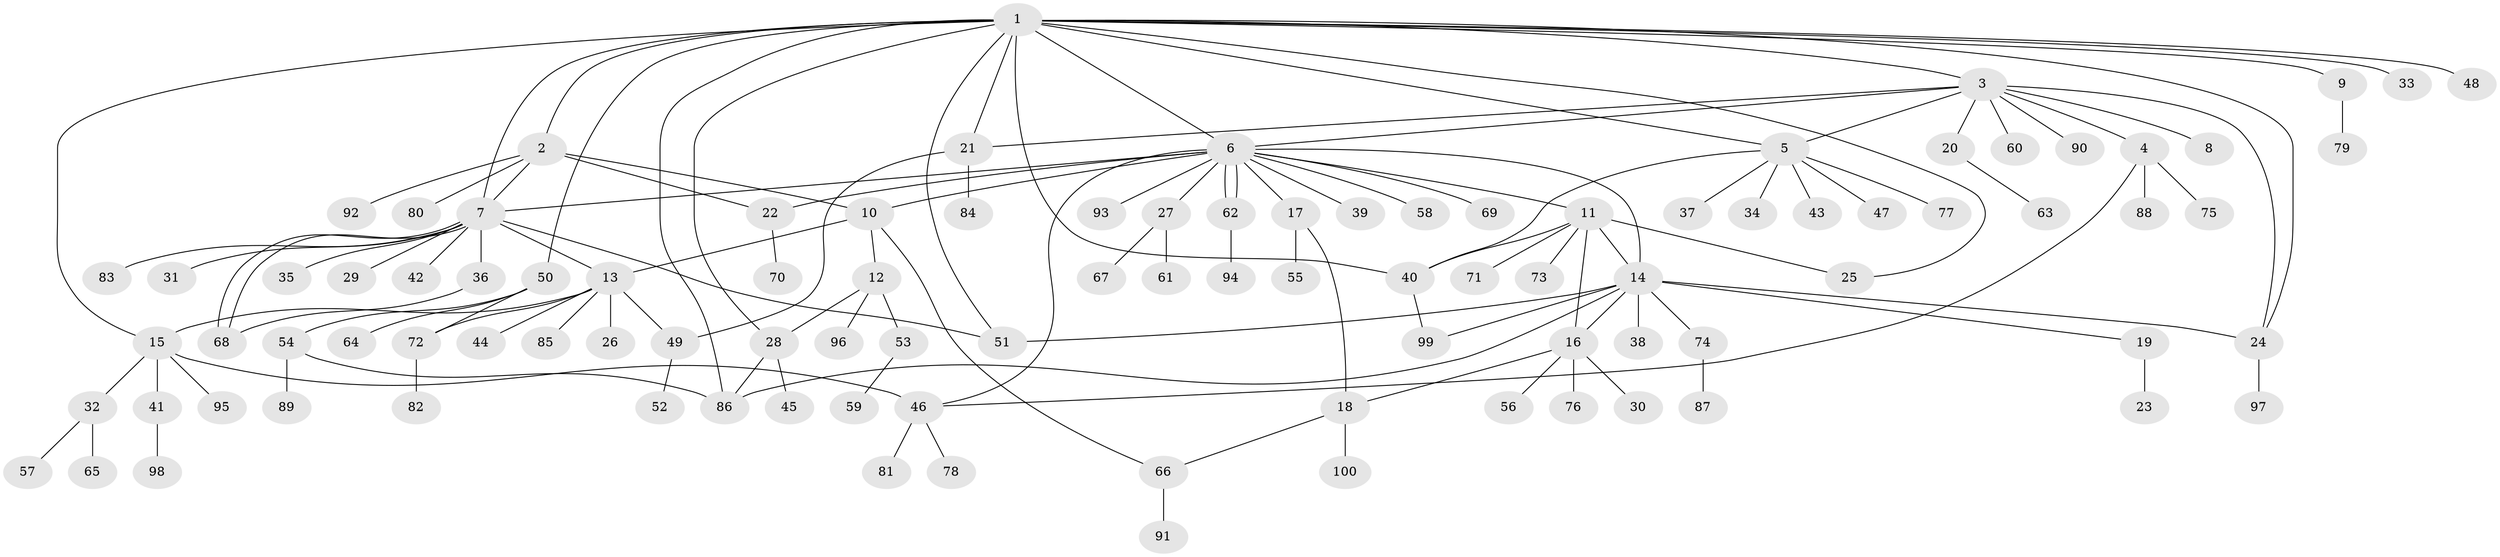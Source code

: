 // coarse degree distribution, {13: 0.03333333333333333, 4: 0.06666666666666667, 9: 0.03333333333333333, 3: 0.13333333333333333, 17: 0.03333333333333333, 8: 0.03333333333333333, 1: 0.5333333333333333, 5: 0.03333333333333333, 2: 0.1}
// Generated by graph-tools (version 1.1) at 2025/18/03/04/25 18:18:13]
// undirected, 100 vertices, 131 edges
graph export_dot {
graph [start="1"]
  node [color=gray90,style=filled];
  1;
  2;
  3;
  4;
  5;
  6;
  7;
  8;
  9;
  10;
  11;
  12;
  13;
  14;
  15;
  16;
  17;
  18;
  19;
  20;
  21;
  22;
  23;
  24;
  25;
  26;
  27;
  28;
  29;
  30;
  31;
  32;
  33;
  34;
  35;
  36;
  37;
  38;
  39;
  40;
  41;
  42;
  43;
  44;
  45;
  46;
  47;
  48;
  49;
  50;
  51;
  52;
  53;
  54;
  55;
  56;
  57;
  58;
  59;
  60;
  61;
  62;
  63;
  64;
  65;
  66;
  67;
  68;
  69;
  70;
  71;
  72;
  73;
  74;
  75;
  76;
  77;
  78;
  79;
  80;
  81;
  82;
  83;
  84;
  85;
  86;
  87;
  88;
  89;
  90;
  91;
  92;
  93;
  94;
  95;
  96;
  97;
  98;
  99;
  100;
  1 -- 2;
  1 -- 3;
  1 -- 5;
  1 -- 6;
  1 -- 7;
  1 -- 9;
  1 -- 15;
  1 -- 21;
  1 -- 24;
  1 -- 25;
  1 -- 28;
  1 -- 33;
  1 -- 40;
  1 -- 48;
  1 -- 50;
  1 -- 51;
  1 -- 86;
  2 -- 7;
  2 -- 10;
  2 -- 22;
  2 -- 80;
  2 -- 92;
  3 -- 4;
  3 -- 5;
  3 -- 6;
  3 -- 8;
  3 -- 20;
  3 -- 21;
  3 -- 24;
  3 -- 60;
  3 -- 90;
  4 -- 46;
  4 -- 75;
  4 -- 88;
  5 -- 34;
  5 -- 37;
  5 -- 40;
  5 -- 43;
  5 -- 47;
  5 -- 77;
  6 -- 7;
  6 -- 10;
  6 -- 11;
  6 -- 14;
  6 -- 17;
  6 -- 22;
  6 -- 27;
  6 -- 39;
  6 -- 46;
  6 -- 58;
  6 -- 62;
  6 -- 62;
  6 -- 69;
  6 -- 93;
  7 -- 13;
  7 -- 29;
  7 -- 31;
  7 -- 35;
  7 -- 36;
  7 -- 42;
  7 -- 51;
  7 -- 68;
  7 -- 68;
  7 -- 83;
  9 -- 79;
  10 -- 12;
  10 -- 13;
  10 -- 66;
  11 -- 14;
  11 -- 16;
  11 -- 25;
  11 -- 40;
  11 -- 71;
  11 -- 73;
  12 -- 28;
  12 -- 53;
  12 -- 96;
  13 -- 15;
  13 -- 26;
  13 -- 44;
  13 -- 49;
  13 -- 72;
  13 -- 85;
  14 -- 16;
  14 -- 19;
  14 -- 24;
  14 -- 38;
  14 -- 51;
  14 -- 74;
  14 -- 86;
  14 -- 99;
  15 -- 32;
  15 -- 41;
  15 -- 46;
  15 -- 95;
  16 -- 18;
  16 -- 30;
  16 -- 56;
  16 -- 76;
  17 -- 18;
  17 -- 55;
  18 -- 66;
  18 -- 100;
  19 -- 23;
  20 -- 63;
  21 -- 49;
  21 -- 84;
  22 -- 70;
  24 -- 97;
  27 -- 61;
  27 -- 67;
  28 -- 45;
  28 -- 86;
  32 -- 57;
  32 -- 65;
  36 -- 68;
  40 -- 99;
  41 -- 98;
  46 -- 78;
  46 -- 81;
  49 -- 52;
  50 -- 54;
  50 -- 64;
  50 -- 72;
  53 -- 59;
  54 -- 86;
  54 -- 89;
  62 -- 94;
  66 -- 91;
  72 -- 82;
  74 -- 87;
}
